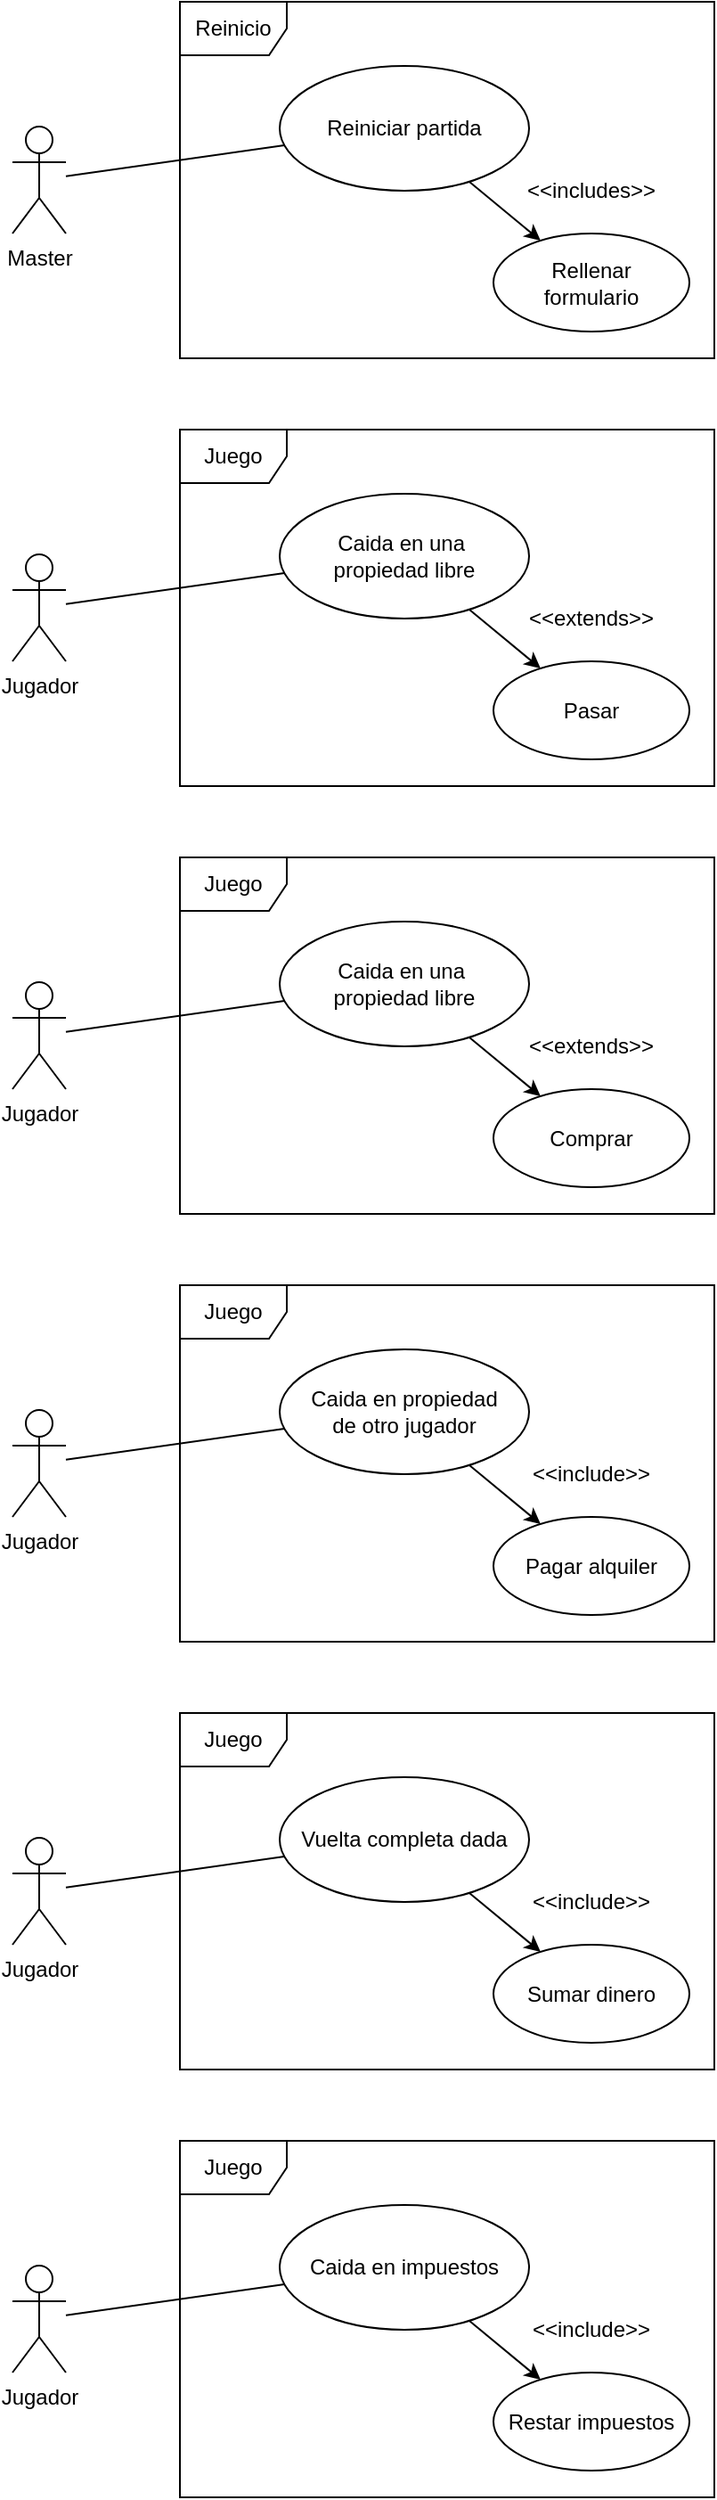 <mxfile version="15.4.0" type="device"><diagram id="1niX8KbKrepamp-hRWAD" name="Page-1"><mxGraphModel dx="1038" dy="1768" grid="1" gridSize="10" guides="1" tooltips="1" connect="1" arrows="1" fold="1" page="1" pageScale="1" pageWidth="827" pageHeight="1169" math="0" shadow="0"><root><mxCell id="0"/><mxCell id="1" parent="0"/><mxCell id="ouRM_pbxOnuA1ddwrFAx-4" value="Juego" style="shape=umlFrame;whiteSpace=wrap;html=1;" vertex="1" parent="1"><mxGeometry x="244" y="840" width="300" height="200" as="geometry"/></mxCell><mxCell id="ouRM_pbxOnuA1ddwrFAx-5" value="Jugador" style="shape=umlActor;verticalLabelPosition=bottom;verticalAlign=top;html=1;" vertex="1" parent="1"><mxGeometry x="150" y="910" width="30" height="60" as="geometry"/></mxCell><mxCell id="ouRM_pbxOnuA1ddwrFAx-6" value="&lt;div&gt;Caida en impuestos&lt;/div&gt;" style="ellipse;whiteSpace=wrap;html=1;" vertex="1" parent="1"><mxGeometry x="300" y="876" width="140" height="70" as="geometry"/></mxCell><mxCell id="ouRM_pbxOnuA1ddwrFAx-7" value="" style="endArrow=none;html=1;rounded=0;" edge="1" parent="1" source="ouRM_pbxOnuA1ddwrFAx-5" target="ouRM_pbxOnuA1ddwrFAx-6"><mxGeometry relative="1" as="geometry"><mxPoint x="310" y="990" as="sourcePoint"/><mxPoint x="470" y="990" as="targetPoint"/></mxGeometry></mxCell><mxCell id="ouRM_pbxOnuA1ddwrFAx-8" value="&lt;div&gt;Restar impuestos&lt;/div&gt;" style="ellipse;whiteSpace=wrap;html=1;" vertex="1" parent="1"><mxGeometry x="420" y="970" width="110" height="55" as="geometry"/></mxCell><mxCell id="ouRM_pbxOnuA1ddwrFAx-9" value="" style="endArrow=classic;html=1;" edge="1" parent="1" source="ouRM_pbxOnuA1ddwrFAx-6" target="ouRM_pbxOnuA1ddwrFAx-8"><mxGeometry width="50" height="50" relative="1" as="geometry"><mxPoint x="370" y="1020" as="sourcePoint"/><mxPoint x="420" y="970" as="targetPoint"/></mxGeometry></mxCell><mxCell id="ouRM_pbxOnuA1ddwrFAx-10" value="&amp;lt;&amp;lt;include&amp;gt;&amp;gt;" style="text;html=1;strokeColor=none;fillColor=none;align=center;verticalAlign=middle;whiteSpace=wrap;rounded=0;" vertex="1" parent="1"><mxGeometry x="455" y="936" width="40" height="20" as="geometry"/></mxCell><mxCell id="ouRM_pbxOnuA1ddwrFAx-19" value="Juego" style="shape=umlFrame;whiteSpace=wrap;html=1;" vertex="1" parent="1"><mxGeometry x="244" y="120" width="300" height="200" as="geometry"/></mxCell><mxCell id="ouRM_pbxOnuA1ddwrFAx-20" value="Jugador" style="shape=umlActor;verticalLabelPosition=bottom;verticalAlign=top;html=1;" vertex="1" parent="1"><mxGeometry x="150" y="190" width="30" height="60" as="geometry"/></mxCell><mxCell id="ouRM_pbxOnuA1ddwrFAx-21" value="&lt;div&gt;Caida en una&amp;nbsp;&lt;/div&gt;&lt;div&gt;propiedad&amp;nbsp;&lt;span&gt;libre&lt;/span&gt;&lt;/div&gt;" style="ellipse;whiteSpace=wrap;html=1;" vertex="1" parent="1"><mxGeometry x="300" y="156" width="140" height="70" as="geometry"/></mxCell><mxCell id="ouRM_pbxOnuA1ddwrFAx-22" value="" style="endArrow=none;html=1;rounded=0;" edge="1" parent="1" source="ouRM_pbxOnuA1ddwrFAx-20" target="ouRM_pbxOnuA1ddwrFAx-21"><mxGeometry relative="1" as="geometry"><mxPoint x="310" y="270" as="sourcePoint"/><mxPoint x="470" y="270" as="targetPoint"/></mxGeometry></mxCell><mxCell id="ouRM_pbxOnuA1ddwrFAx-23" value="&lt;div&gt;Comprar&lt;/div&gt;" style="ellipse;whiteSpace=wrap;html=1;" vertex="1" parent="1"><mxGeometry x="420" y="250" width="110" height="55" as="geometry"/></mxCell><mxCell id="ouRM_pbxOnuA1ddwrFAx-24" value="" style="endArrow=classic;html=1;" edge="1" parent="1" source="ouRM_pbxOnuA1ddwrFAx-21" target="ouRM_pbxOnuA1ddwrFAx-23"><mxGeometry width="50" height="50" relative="1" as="geometry"><mxPoint x="370" y="300" as="sourcePoint"/><mxPoint x="420" y="250" as="targetPoint"/></mxGeometry></mxCell><mxCell id="ouRM_pbxOnuA1ddwrFAx-25" value="&amp;lt;&amp;lt;extends&amp;gt;&amp;gt;" style="text;html=1;strokeColor=none;fillColor=none;align=center;verticalAlign=middle;whiteSpace=wrap;rounded=0;" vertex="1" parent="1"><mxGeometry x="455" y="216" width="40" height="20" as="geometry"/></mxCell><mxCell id="ouRM_pbxOnuA1ddwrFAx-26" value="Juego" style="shape=umlFrame;whiteSpace=wrap;html=1;" vertex="1" parent="1"><mxGeometry x="244" y="-120" width="300" height="200" as="geometry"/></mxCell><mxCell id="ouRM_pbxOnuA1ddwrFAx-27" value="Jugador" style="shape=umlActor;verticalLabelPosition=bottom;verticalAlign=top;html=1;" vertex="1" parent="1"><mxGeometry x="150" y="-50" width="30" height="60" as="geometry"/></mxCell><mxCell id="ouRM_pbxOnuA1ddwrFAx-28" value="&lt;div&gt;Caida en una&amp;nbsp;&lt;/div&gt;&lt;div&gt;propiedad&amp;nbsp;&lt;span&gt;libre&lt;/span&gt;&lt;/div&gt;" style="ellipse;whiteSpace=wrap;html=1;" vertex="1" parent="1"><mxGeometry x="300" y="-84" width="140" height="70" as="geometry"/></mxCell><mxCell id="ouRM_pbxOnuA1ddwrFAx-29" value="" style="endArrow=none;html=1;rounded=0;" edge="1" parent="1" source="ouRM_pbxOnuA1ddwrFAx-27" target="ouRM_pbxOnuA1ddwrFAx-28"><mxGeometry relative="1" as="geometry"><mxPoint x="310" y="30" as="sourcePoint"/><mxPoint x="470" y="30" as="targetPoint"/></mxGeometry></mxCell><mxCell id="ouRM_pbxOnuA1ddwrFAx-30" value="&lt;div&gt;Pasar&lt;/div&gt;" style="ellipse;whiteSpace=wrap;html=1;" vertex="1" parent="1"><mxGeometry x="420" y="10" width="110" height="55" as="geometry"/></mxCell><mxCell id="ouRM_pbxOnuA1ddwrFAx-31" value="" style="endArrow=classic;html=1;" edge="1" parent="1" source="ouRM_pbxOnuA1ddwrFAx-28" target="ouRM_pbxOnuA1ddwrFAx-30"><mxGeometry width="50" height="50" relative="1" as="geometry"><mxPoint x="370" y="60" as="sourcePoint"/><mxPoint x="420" y="10" as="targetPoint"/></mxGeometry></mxCell><mxCell id="ouRM_pbxOnuA1ddwrFAx-32" value="&amp;lt;&amp;lt;extends&amp;gt;&amp;gt;" style="text;html=1;strokeColor=none;fillColor=none;align=center;verticalAlign=middle;whiteSpace=wrap;rounded=0;" vertex="1" parent="1"><mxGeometry x="455" y="-24" width="40" height="20" as="geometry"/></mxCell><mxCell id="ouRM_pbxOnuA1ddwrFAx-33" value="" style="group" vertex="1" connectable="0" parent="1"><mxGeometry x="150" y="360" width="394" height="200" as="geometry"/></mxCell><mxCell id="WO34oovToErOAwzR49yW-44" value="Juego" style="shape=umlFrame;whiteSpace=wrap;html=1;" parent="ouRM_pbxOnuA1ddwrFAx-33" vertex="1"><mxGeometry x="94" width="300" height="200" as="geometry"/></mxCell><mxCell id="WO34oovToErOAwzR49yW-45" value="Jugador" style="shape=umlActor;verticalLabelPosition=bottom;verticalAlign=top;html=1;" parent="ouRM_pbxOnuA1ddwrFAx-33" vertex="1"><mxGeometry y="70" width="30" height="60" as="geometry"/></mxCell><mxCell id="WO34oovToErOAwzR49yW-46" value="&lt;div&gt;Caida en propiedad&lt;/div&gt;&lt;div&gt;de otro jugador&lt;br&gt;&lt;/div&gt;" style="ellipse;whiteSpace=wrap;html=1;" parent="ouRM_pbxOnuA1ddwrFAx-33" vertex="1"><mxGeometry x="150" y="36" width="140" height="70" as="geometry"/></mxCell><mxCell id="WO34oovToErOAwzR49yW-47" value="" style="endArrow=none;html=1;rounded=0;" parent="ouRM_pbxOnuA1ddwrFAx-33" source="WO34oovToErOAwzR49yW-45" target="WO34oovToErOAwzR49yW-46" edge="1"><mxGeometry relative="1" as="geometry"><mxPoint x="160" y="150" as="sourcePoint"/><mxPoint x="320" y="150" as="targetPoint"/></mxGeometry></mxCell><mxCell id="WO34oovToErOAwzR49yW-48" value="&lt;div&gt;Pagar alquiler&lt;/div&gt;" style="ellipse;whiteSpace=wrap;html=1;" parent="ouRM_pbxOnuA1ddwrFAx-33" vertex="1"><mxGeometry x="270" y="130" width="110" height="55" as="geometry"/></mxCell><mxCell id="WO34oovToErOAwzR49yW-49" value="" style="endArrow=classic;html=1;" parent="ouRM_pbxOnuA1ddwrFAx-33" source="WO34oovToErOAwzR49yW-46" target="WO34oovToErOAwzR49yW-48" edge="1"><mxGeometry width="50" height="50" relative="1" as="geometry"><mxPoint x="220" y="180" as="sourcePoint"/><mxPoint x="270" y="130" as="targetPoint"/></mxGeometry></mxCell><mxCell id="WO34oovToErOAwzR49yW-50" value="&amp;lt;&amp;lt;include&amp;gt;&amp;gt;" style="text;html=1;strokeColor=none;fillColor=none;align=center;verticalAlign=middle;whiteSpace=wrap;rounded=0;" parent="ouRM_pbxOnuA1ddwrFAx-33" vertex="1"><mxGeometry x="305" y="96" width="40" height="20" as="geometry"/></mxCell><mxCell id="ouRM_pbxOnuA1ddwrFAx-34" value="" style="group" vertex="1" connectable="0" parent="1"><mxGeometry x="150" y="600" width="394" height="200" as="geometry"/></mxCell><mxCell id="ouRM_pbxOnuA1ddwrFAx-11" value="Juego" style="shape=umlFrame;whiteSpace=wrap;html=1;" vertex="1" parent="ouRM_pbxOnuA1ddwrFAx-34"><mxGeometry x="94" width="300" height="200" as="geometry"/></mxCell><mxCell id="ouRM_pbxOnuA1ddwrFAx-12" value="Jugador" style="shape=umlActor;verticalLabelPosition=bottom;verticalAlign=top;html=1;" vertex="1" parent="ouRM_pbxOnuA1ddwrFAx-34"><mxGeometry y="70" width="30" height="60" as="geometry"/></mxCell><mxCell id="ouRM_pbxOnuA1ddwrFAx-13" value="&lt;div&gt;Vuelta completa dada&lt;/div&gt;" style="ellipse;whiteSpace=wrap;html=1;" vertex="1" parent="ouRM_pbxOnuA1ddwrFAx-34"><mxGeometry x="150" y="36" width="140" height="70" as="geometry"/></mxCell><mxCell id="ouRM_pbxOnuA1ddwrFAx-14" value="" style="endArrow=none;html=1;rounded=0;" edge="1" parent="ouRM_pbxOnuA1ddwrFAx-34" source="ouRM_pbxOnuA1ddwrFAx-12" target="ouRM_pbxOnuA1ddwrFAx-13"><mxGeometry relative="1" as="geometry"><mxPoint x="160" y="150" as="sourcePoint"/><mxPoint x="320" y="150" as="targetPoint"/></mxGeometry></mxCell><mxCell id="ouRM_pbxOnuA1ddwrFAx-15" value="&lt;div&gt;Sumar dinero&lt;/div&gt;" style="ellipse;whiteSpace=wrap;html=1;" vertex="1" parent="ouRM_pbxOnuA1ddwrFAx-34"><mxGeometry x="270" y="130" width="110" height="55" as="geometry"/></mxCell><mxCell id="ouRM_pbxOnuA1ddwrFAx-16" value="" style="endArrow=classic;html=1;" edge="1" parent="ouRM_pbxOnuA1ddwrFAx-34" source="ouRM_pbxOnuA1ddwrFAx-13" target="ouRM_pbxOnuA1ddwrFAx-15"><mxGeometry width="50" height="50" relative="1" as="geometry"><mxPoint x="220" y="180" as="sourcePoint"/><mxPoint x="270" y="130" as="targetPoint"/></mxGeometry></mxCell><mxCell id="ouRM_pbxOnuA1ddwrFAx-17" value="&amp;lt;&amp;lt;include&amp;gt;&amp;gt;" style="text;html=1;strokeColor=none;fillColor=none;align=center;verticalAlign=middle;whiteSpace=wrap;rounded=0;" vertex="1" parent="ouRM_pbxOnuA1ddwrFAx-34"><mxGeometry x="305" y="96" width="40" height="20" as="geometry"/></mxCell><mxCell id="ouRM_pbxOnuA1ddwrFAx-35" value="Reinicio" style="shape=umlFrame;whiteSpace=wrap;html=1;" vertex="1" parent="1"><mxGeometry x="244" y="-360" width="300" height="200" as="geometry"/></mxCell><mxCell id="ouRM_pbxOnuA1ddwrFAx-36" value="Master" style="shape=umlActor;verticalLabelPosition=bottom;verticalAlign=top;html=1;" vertex="1" parent="1"><mxGeometry x="150" y="-290" width="30" height="60" as="geometry"/></mxCell><mxCell id="ouRM_pbxOnuA1ddwrFAx-37" value="Reiniciar partida" style="ellipse;whiteSpace=wrap;html=1;" vertex="1" parent="1"><mxGeometry x="300" y="-324" width="140" height="70" as="geometry"/></mxCell><mxCell id="ouRM_pbxOnuA1ddwrFAx-38" value="" style="endArrow=none;html=1;rounded=0;" edge="1" parent="1" source="ouRM_pbxOnuA1ddwrFAx-36" target="ouRM_pbxOnuA1ddwrFAx-37"><mxGeometry relative="1" as="geometry"><mxPoint x="310" y="-210" as="sourcePoint"/><mxPoint x="470" y="-210" as="targetPoint"/></mxGeometry></mxCell><mxCell id="ouRM_pbxOnuA1ddwrFAx-39" value="&lt;div&gt;Rellenar&lt;/div&gt;&lt;div&gt;formulario&lt;/div&gt;" style="ellipse;whiteSpace=wrap;html=1;" vertex="1" parent="1"><mxGeometry x="420" y="-230" width="110" height="55" as="geometry"/></mxCell><mxCell id="ouRM_pbxOnuA1ddwrFAx-40" value="" style="endArrow=classic;html=1;" edge="1" parent="1" source="ouRM_pbxOnuA1ddwrFAx-37" target="ouRM_pbxOnuA1ddwrFAx-39"><mxGeometry width="50" height="50" relative="1" as="geometry"><mxPoint x="370" y="-180" as="sourcePoint"/><mxPoint x="420" y="-230" as="targetPoint"/></mxGeometry></mxCell><mxCell id="ouRM_pbxOnuA1ddwrFAx-41" value="&amp;lt;&amp;lt;includes&amp;gt;&amp;gt;" style="text;html=1;strokeColor=none;fillColor=none;align=center;verticalAlign=middle;whiteSpace=wrap;rounded=0;" vertex="1" parent="1"><mxGeometry x="455" y="-264" width="40" height="20" as="geometry"/></mxCell></root></mxGraphModel></diagram></mxfile>